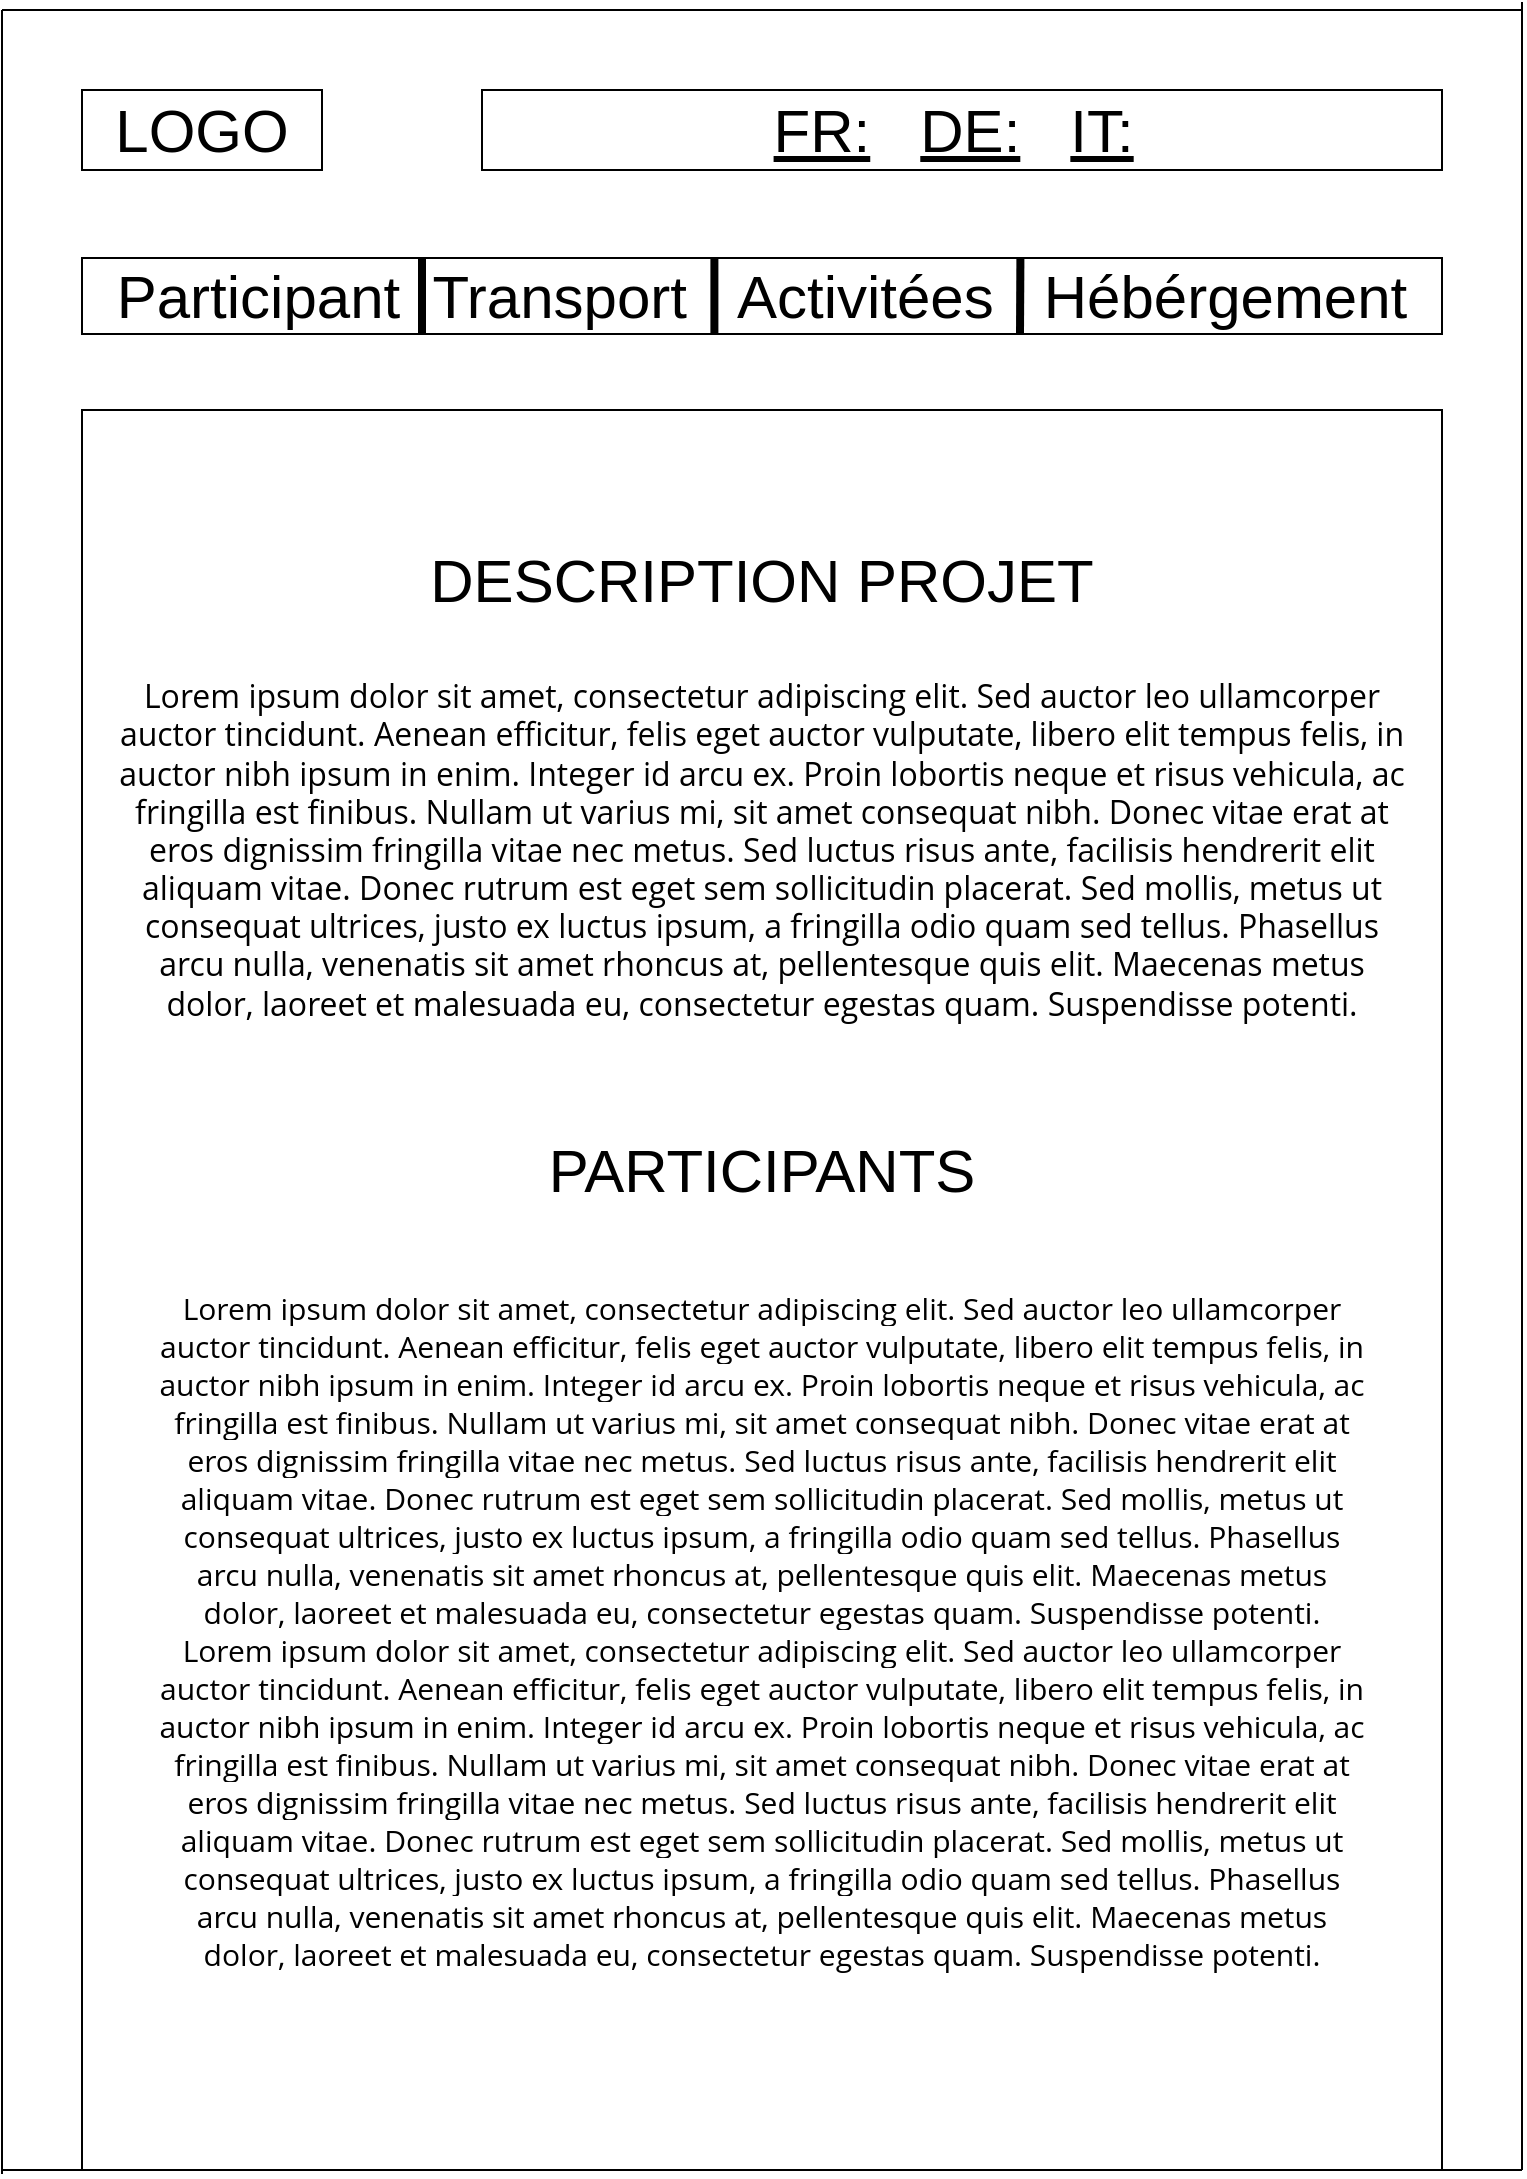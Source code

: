 <mxfile version="11.1.4" type="device"><diagram id="SO8BNmWLHUYEnTeMRviQ" name="Page-1"><mxGraphModel dx="1551" dy="1211" grid="1" gridSize="10" guides="1" tooltips="1" connect="1" arrows="1" fold="1" page="1" pageScale="1" pageWidth="827" pageHeight="1169" math="0" shadow="0"><root><mxCell id="0"/><mxCell id="1" parent="0"/><mxCell id="-3t45ws1uFn_V6Y_99qS-1" value="&lt;font style=&quot;font-size: 30px&quot;&gt;LOGO&lt;/font&gt;" style="rounded=0;whiteSpace=wrap;html=1;" vertex="1" parent="1"><mxGeometry x="80" y="80" width="120" height="40" as="geometry"/></mxCell><mxCell id="-3t45ws1uFn_V6Y_99qS-2" value="" style="endArrow=none;html=1;" edge="1" parent="1"><mxGeometry width="50" height="50" relative="1" as="geometry"><mxPoint x="40" y="1122" as="sourcePoint"/><mxPoint x="40" y="40" as="targetPoint"/></mxGeometry></mxCell><mxCell id="-3t45ws1uFn_V6Y_99qS-3" value="" style="endArrow=none;html=1;" edge="1" parent="1"><mxGeometry width="50" height="50" relative="1" as="geometry"><mxPoint x="800" y="1120" as="sourcePoint"/><mxPoint x="40" y="1120" as="targetPoint"/></mxGeometry></mxCell><mxCell id="-3t45ws1uFn_V6Y_99qS-4" value="" style="endArrow=none;html=1;" edge="1" parent="1"><mxGeometry width="50" height="50" relative="1" as="geometry"><mxPoint x="800" y="36" as="sourcePoint"/><mxPoint x="800" y="1120" as="targetPoint"/></mxGeometry></mxCell><mxCell id="-3t45ws1uFn_V6Y_99qS-5" value="" style="endArrow=none;html=1;" edge="1" parent="1"><mxGeometry width="50" height="50" relative="1" as="geometry"><mxPoint x="40" y="40" as="sourcePoint"/><mxPoint x="800" y="40" as="targetPoint"/></mxGeometry></mxCell><mxCell id="-3t45ws1uFn_V6Y_99qS-6" value="&lt;span style=&quot;font-size: 30px&quot;&gt;&lt;u&gt;FR:&lt;/u&gt;&amp;nbsp; &amp;nbsp;&lt;u&gt;DE:&lt;/u&gt;&amp;nbsp; &amp;nbsp;&lt;u&gt;IT:&lt;/u&gt;&amp;nbsp;&lt;/span&gt;" style="rounded=0;whiteSpace=wrap;html=1;" vertex="1" parent="1"><mxGeometry x="280" y="80" width="480" height="40" as="geometry"/></mxCell><mxCell id="-3t45ws1uFn_V6Y_99qS-7" value="&lt;span style=&quot;font-size: 30px&quot;&gt;Participant&amp;nbsp; Transport&amp;nbsp; &amp;nbsp;Activitées&amp;nbsp; &amp;nbsp;Hébérgement&lt;/span&gt;" style="rounded=0;whiteSpace=wrap;html=1;" vertex="1" parent="1"><mxGeometry x="80" y="164" width="680" height="38" as="geometry"/></mxCell><mxCell id="-3t45ws1uFn_V6Y_99qS-8" value="" style="rounded=0;whiteSpace=wrap;html=1;" vertex="1" parent="1"><mxGeometry x="80" y="240" width="680" height="880" as="geometry"/></mxCell><mxCell id="-3t45ws1uFn_V6Y_99qS-9" value="" style="endArrow=none;html=1;exitX=0.25;exitY=1;exitDx=0;exitDy=0;entryX=0.25;entryY=0;entryDx=0;entryDy=0;strokeWidth=4;" edge="1" parent="1" source="-3t45ws1uFn_V6Y_99qS-7" target="-3t45ws1uFn_V6Y_99qS-7"><mxGeometry width="50" height="50" relative="1" as="geometry"><mxPoint x="20" y="720" as="sourcePoint"/><mxPoint x="60" y="170" as="targetPoint"/></mxGeometry></mxCell><mxCell id="-3t45ws1uFn_V6Y_99qS-11" value="" style="endArrow=none;html=1;exitX=0.465;exitY=0.993;exitDx=0;exitDy=0;strokeWidth=4;exitPerimeter=0;entryX=0.465;entryY=-0.001;entryDx=0;entryDy=0;entryPerimeter=0;" edge="1" parent="1" source="-3t45ws1uFn_V6Y_99qS-7" target="-3t45ws1uFn_V6Y_99qS-7"><mxGeometry width="50" height="50" relative="1" as="geometry"><mxPoint x="399.28" y="202.874" as="sourcePoint"/><mxPoint x="399.28" y="163.62" as="targetPoint"/></mxGeometry></mxCell><mxCell id="-3t45ws1uFn_V6Y_99qS-12" value="" style="endArrow=none;html=1;strokeWidth=4;entryX=0.69;entryY=0.008;entryDx=0;entryDy=0;entryPerimeter=0;" edge="1" parent="1" target="-3t45ws1uFn_V6Y_99qS-7"><mxGeometry width="50" height="50" relative="1" as="geometry"><mxPoint x="549" y="202" as="sourcePoint"/><mxPoint x="406.2" y="173.962" as="targetPoint"/></mxGeometry></mxCell><mxCell id="-3t45ws1uFn_V6Y_99qS-13" value="&lt;font style=&quot;font-size: 30px&quot;&gt;DESCRIPTION PROJET&lt;/font&gt;" style="text;html=1;strokeColor=none;fillColor=none;align=center;verticalAlign=middle;whiteSpace=wrap;rounded=0;" vertex="1" parent="1"><mxGeometry x="225" y="300" width="390" height="50" as="geometry"/></mxCell><mxCell id="-3t45ws1uFn_V6Y_99qS-14" value="&lt;span style=&quot;font-family: &amp;#34;open sans&amp;#34; , &amp;#34;arial&amp;#34; , sans-serif ; text-align: justify ; background-color: rgb(255 , 255 , 255)&quot;&gt;&lt;font style=&quot;font-size: 16px&quot;&gt;Lorem ipsum dolor sit amet, consectetur adipiscing elit. Sed auctor leo ullamcorper auctor tincidunt. Aenean efficitur, felis eget auctor vulputate, libero elit tempus felis, in auctor nibh ipsum in enim. Integer id arcu ex. Proin lobortis neque et risus vehicula, ac fringilla est finibus. Nullam ut varius mi, sit amet consequat nibh. Donec vitae erat at eros dignissim fringilla vitae nec metus. Sed luctus risus ante, facilisis hendrerit elit aliquam vitae. Donec rutrum est eget sem sollicitudin placerat. Sed mollis, metus ut consequat ultrices, justo ex luctus ipsum, a fringilla odio quam sed tellus. Phasellus arcu nulla, venenatis sit amet rhoncus at, pellentesque quis elit. Maecenas metus dolor, laoreet et malesuada eu, consectetur egestas quam. Suspendisse potenti.&lt;/font&gt;&lt;/span&gt;" style="text;html=1;strokeColor=none;fillColor=none;align=center;verticalAlign=middle;whiteSpace=wrap;rounded=0;" vertex="1" parent="1"><mxGeometry x="95" y="370" width="650" height="180" as="geometry"/></mxCell><mxCell id="-3t45ws1uFn_V6Y_99qS-16" value="&lt;font style=&quot;font-size: 30px&quot;&gt;PARTICIPANTS&lt;/font&gt;" style="text;html=1;strokeColor=none;fillColor=none;align=center;verticalAlign=middle;whiteSpace=wrap;rounded=0;" vertex="1" parent="1"><mxGeometry x="400" y="610" width="40" height="20" as="geometry"/></mxCell><mxCell id="-3t45ws1uFn_V6Y_99qS-17" value="&lt;font style=&quot;font-size: 15px&quot;&gt;&lt;span style=&quot;font-family: &amp;#34;open sans&amp;#34; , &amp;#34;arial&amp;#34; , sans-serif ; text-align: justify ; background-color: rgb(255 , 255 , 255)&quot;&gt;Lorem ipsum dolor sit amet, consectetur adipiscing elit. Sed auctor leo ullamcorper auctor tincidunt. Aenean efficitur, felis eget auctor vulputate, libero elit tempus felis, in auctor nibh ipsum in enim. Integer id arcu ex. Proin lobortis neque et risus vehicula, ac fringilla est finibus. Nullam ut varius mi, sit amet consequat nibh. Donec vitae erat at eros dignissim fringilla vitae nec metus. Sed luctus risus ante, facilisis hendrerit elit aliquam vitae. Donec rutrum est eget sem sollicitudin placerat. Sed mollis, metus ut consequat ultrices, justo ex luctus ipsum, a fringilla odio quam sed tellus. Phasellus arcu nulla, venenatis sit amet rhoncus at, pellentesque quis elit. Maecenas metus dolor, laoreet et malesuada eu, consectetur egestas quam. Suspendisse potenti.&lt;br&gt;&lt;/span&gt;&lt;span style=&quot;font-family: &amp;#34;open sans&amp;#34; , &amp;#34;arial&amp;#34; , sans-serif ; text-align: justify ; background-color: rgb(255 , 255 , 255)&quot;&gt;Lorem ipsum dolor sit amet, consectetur adipiscing elit. Sed auctor leo ullamcorper auctor tincidunt. Aenean efficitur, felis eget auctor vulputate, libero elit tempus felis, in auctor nibh ipsum in enim. Integer id arcu ex. Proin lobortis neque et risus vehicula, ac fringilla est finibus. Nullam ut varius mi, sit amet consequat nibh. Donec vitae erat at eros dignissim fringilla vitae nec metus. Sed luctus risus ante, facilisis hendrerit elit aliquam vitae. Donec rutrum est eget sem sollicitudin placerat. Sed mollis, metus ut consequat ultrices, justo ex luctus ipsum, a fringilla odio quam sed tellus. Phasellus arcu nulla, venenatis sit amet rhoncus at, pellentesque quis elit. Maecenas metus dolor, laoreet et malesuada eu, consectetur egestas quam. Suspendisse potenti.&lt;/span&gt;&lt;/font&gt;&lt;span style=&quot;font-family: &amp;#34;open sans&amp;#34; , &amp;#34;arial&amp;#34; , sans-serif ; font-size: 14px ; text-align: justify ; background-color: rgb(255 , 255 , 255)&quot;&gt;&lt;br&gt;&lt;/span&gt;" style="text;html=1;strokeColor=none;fillColor=none;align=center;verticalAlign=middle;whiteSpace=wrap;rounded=0;" vertex="1" parent="1"><mxGeometry x="115" y="710" width="610" height="280" as="geometry"/></mxCell></root></mxGraphModel></diagram></mxfile>